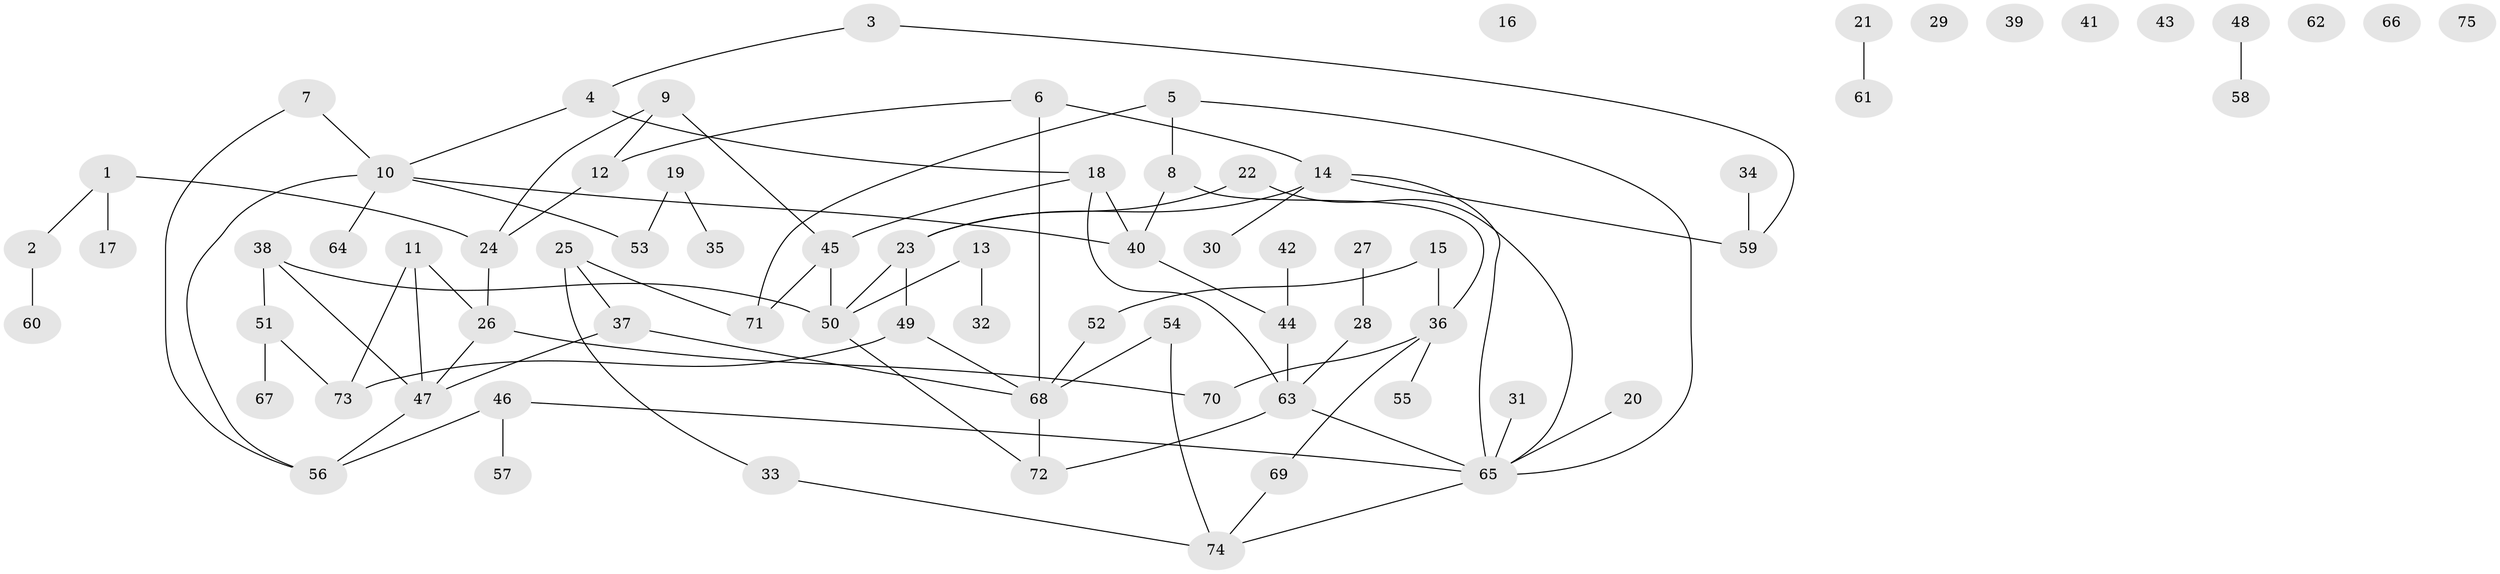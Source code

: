 // coarse degree distribution, {3: 0.16, 4: 0.08, 6: 0.08, 5: 0.08, 2: 0.12, 1: 0.24, 0: 0.2, 9: 0.02, 7: 0.02}
// Generated by graph-tools (version 1.1) at 2025/23/03/03/25 07:23:29]
// undirected, 75 vertices, 90 edges
graph export_dot {
graph [start="1"]
  node [color=gray90,style=filled];
  1;
  2;
  3;
  4;
  5;
  6;
  7;
  8;
  9;
  10;
  11;
  12;
  13;
  14;
  15;
  16;
  17;
  18;
  19;
  20;
  21;
  22;
  23;
  24;
  25;
  26;
  27;
  28;
  29;
  30;
  31;
  32;
  33;
  34;
  35;
  36;
  37;
  38;
  39;
  40;
  41;
  42;
  43;
  44;
  45;
  46;
  47;
  48;
  49;
  50;
  51;
  52;
  53;
  54;
  55;
  56;
  57;
  58;
  59;
  60;
  61;
  62;
  63;
  64;
  65;
  66;
  67;
  68;
  69;
  70;
  71;
  72;
  73;
  74;
  75;
  1 -- 2;
  1 -- 17;
  1 -- 24;
  2 -- 60;
  3 -- 4;
  3 -- 59;
  4 -- 10;
  4 -- 18;
  5 -- 8;
  5 -- 65;
  5 -- 71;
  6 -- 12;
  6 -- 14;
  6 -- 68;
  7 -- 10;
  7 -- 56;
  8 -- 36;
  8 -- 40;
  9 -- 12;
  9 -- 24;
  9 -- 45;
  10 -- 40;
  10 -- 53;
  10 -- 56;
  10 -- 64;
  11 -- 26;
  11 -- 47;
  11 -- 73;
  12 -- 24;
  13 -- 32;
  13 -- 50;
  14 -- 23;
  14 -- 30;
  14 -- 59;
  14 -- 65;
  15 -- 36;
  15 -- 52;
  18 -- 40;
  18 -- 45;
  18 -- 63;
  19 -- 35;
  19 -- 53;
  20 -- 65;
  21 -- 61;
  22 -- 23;
  22 -- 65;
  23 -- 49;
  23 -- 50;
  24 -- 26;
  25 -- 33;
  25 -- 37;
  25 -- 71;
  26 -- 47;
  26 -- 70;
  27 -- 28;
  28 -- 63;
  31 -- 65;
  33 -- 74;
  34 -- 59;
  36 -- 55;
  36 -- 69;
  36 -- 70;
  37 -- 47;
  37 -- 68;
  38 -- 47;
  38 -- 50;
  38 -- 51;
  40 -- 44;
  42 -- 44;
  44 -- 63;
  45 -- 50;
  45 -- 71;
  46 -- 56;
  46 -- 57;
  46 -- 65;
  47 -- 56;
  48 -- 58;
  49 -- 68;
  49 -- 73;
  50 -- 72;
  51 -- 67;
  51 -- 73;
  52 -- 68;
  54 -- 68;
  54 -- 74;
  63 -- 65;
  63 -- 72;
  65 -- 74;
  68 -- 72;
  69 -- 74;
}
